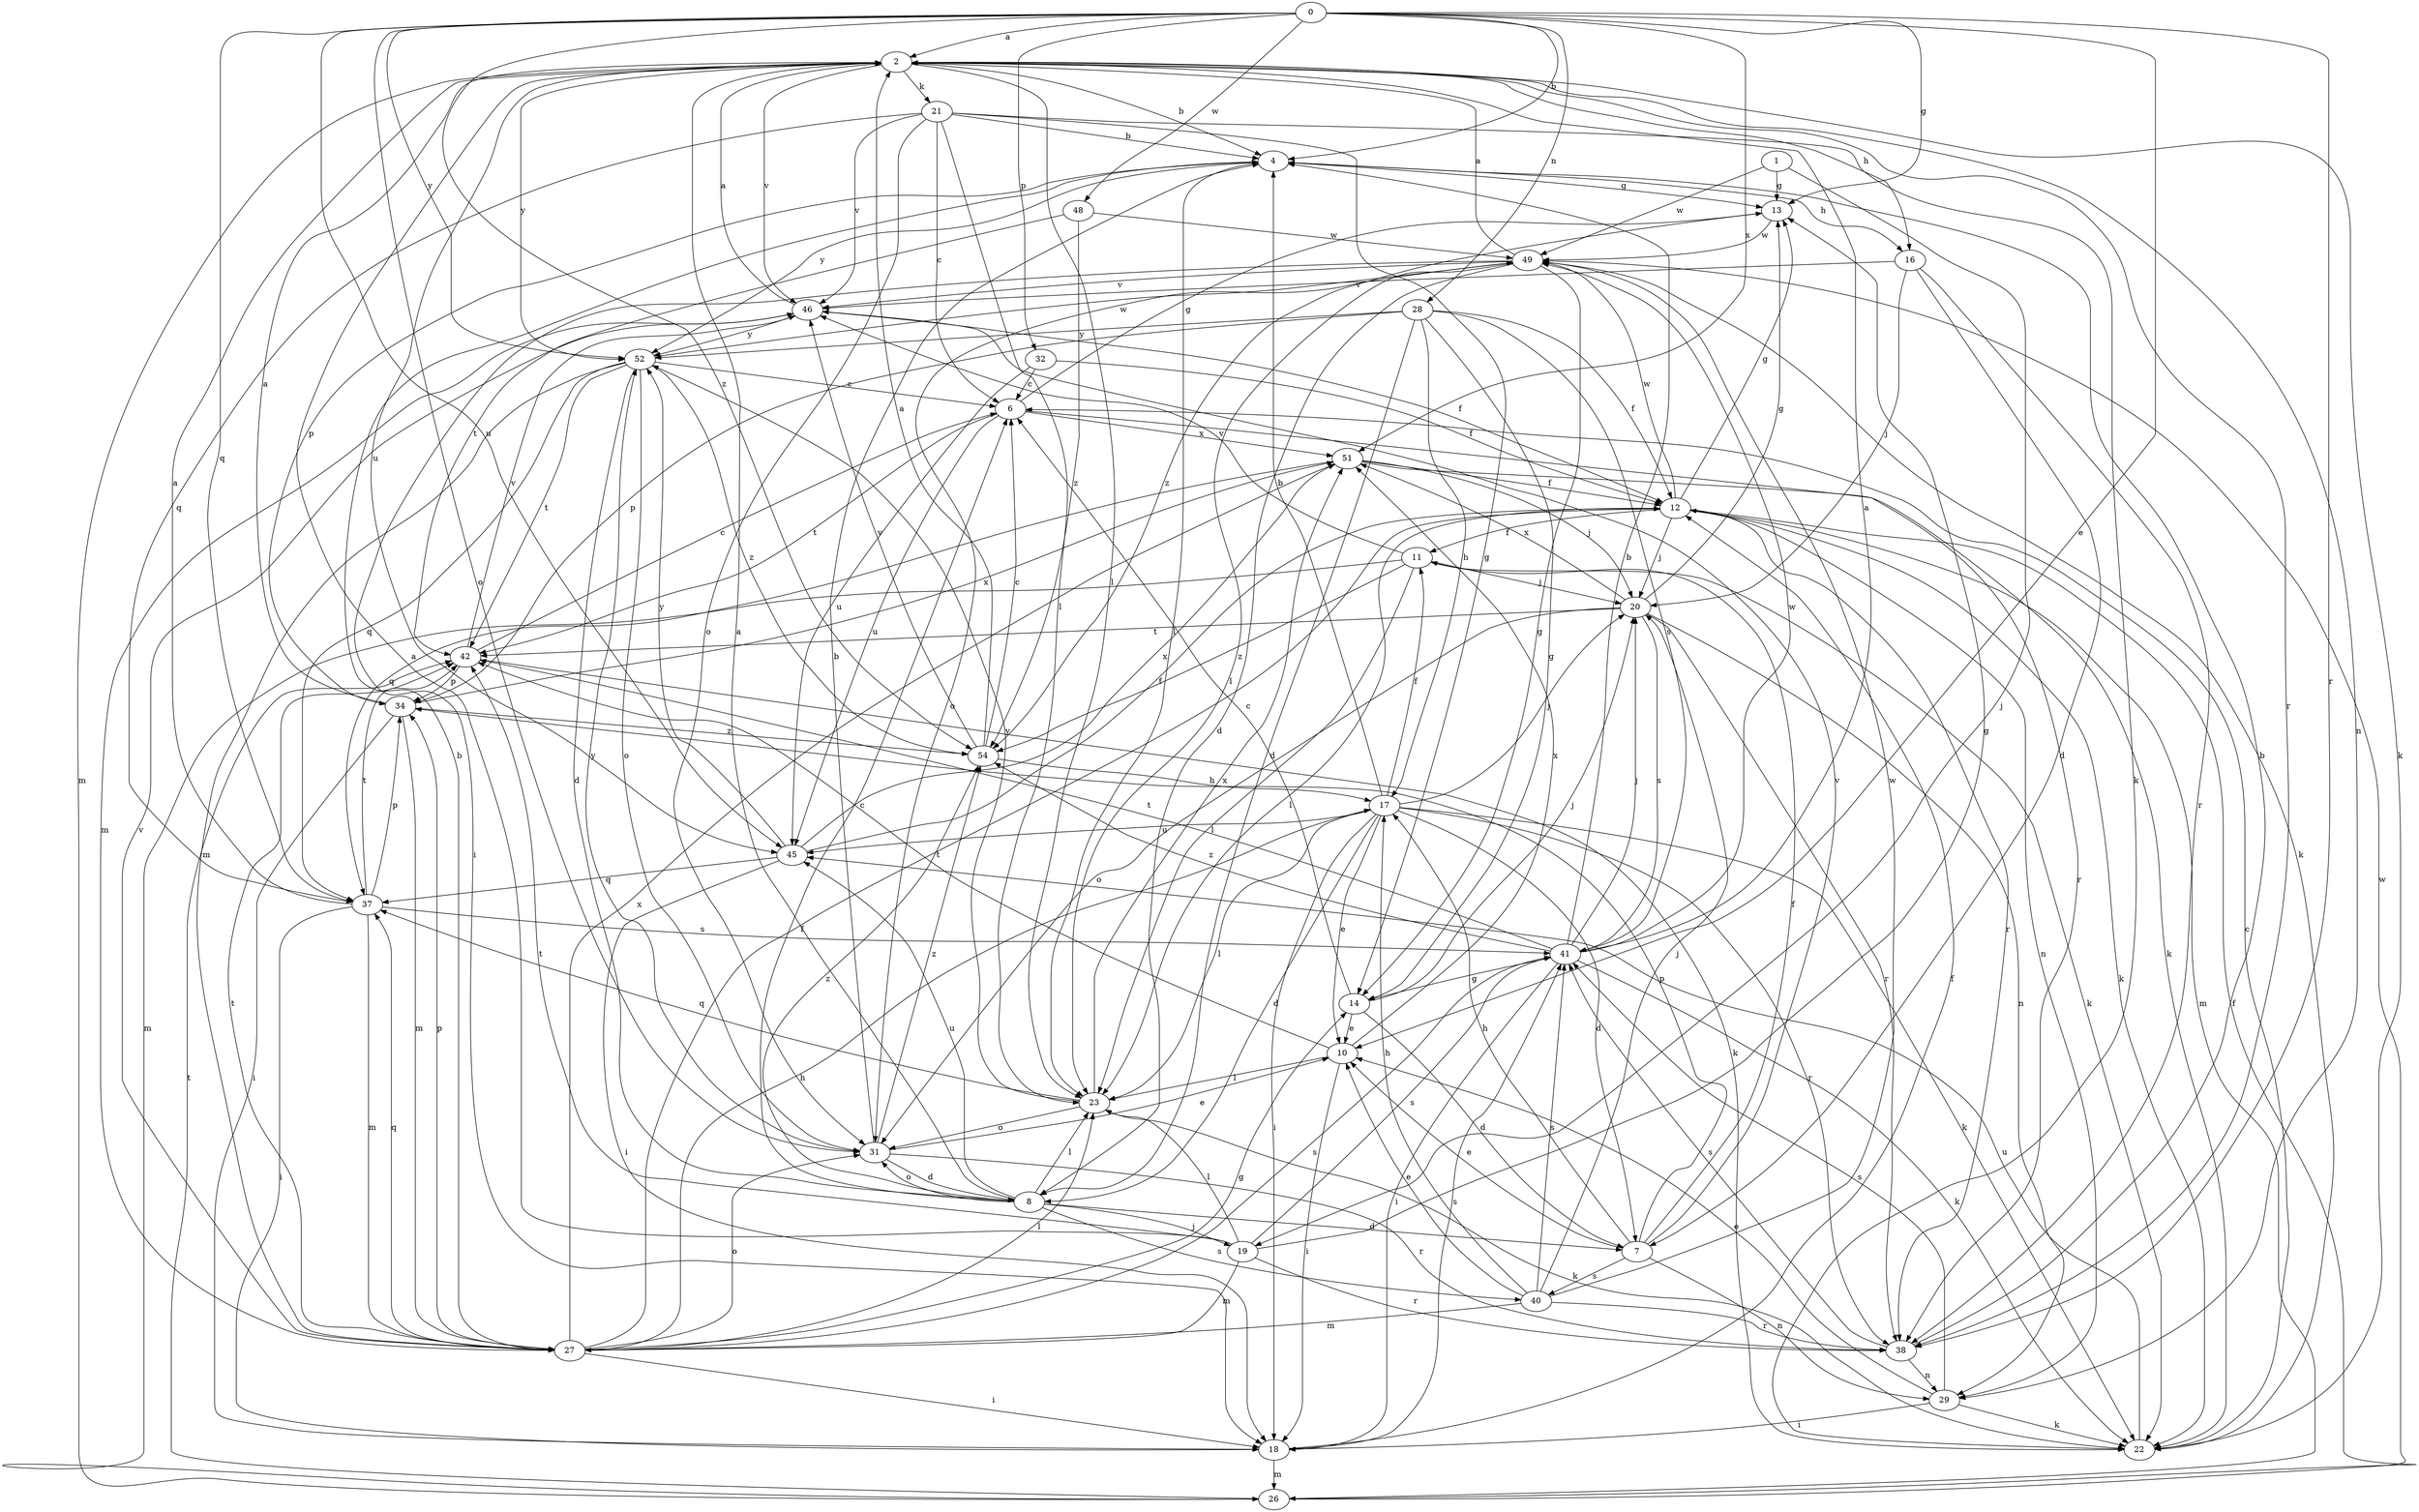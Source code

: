 strict digraph  {
0;
1;
2;
4;
6;
7;
8;
10;
11;
12;
13;
14;
16;
17;
18;
19;
20;
21;
22;
23;
26;
27;
28;
29;
31;
32;
34;
37;
38;
40;
41;
42;
45;
46;
48;
49;
51;
52;
54;
0 -> 2  [label=a];
0 -> 4  [label=b];
0 -> 10  [label=e];
0 -> 13  [label=g];
0 -> 28  [label=n];
0 -> 31  [label=o];
0 -> 32  [label=p];
0 -> 37  [label=q];
0 -> 38  [label=r];
0 -> 45  [label=u];
0 -> 48  [label=w];
0 -> 51  [label=x];
0 -> 52  [label=y];
0 -> 54  [label=z];
1 -> 13  [label=g];
1 -> 19  [label=j];
1 -> 49  [label=w];
2 -> 4  [label=b];
2 -> 16  [label=h];
2 -> 21  [label=k];
2 -> 22  [label=k];
2 -> 23  [label=l];
2 -> 26  [label=m];
2 -> 29  [label=n];
2 -> 38  [label=r];
2 -> 45  [label=u];
2 -> 46  [label=v];
2 -> 52  [label=y];
4 -> 13  [label=g];
4 -> 16  [label=h];
4 -> 23  [label=l];
4 -> 34  [label=p];
4 -> 52  [label=y];
6 -> 13  [label=g];
6 -> 38  [label=r];
6 -> 42  [label=t];
6 -> 45  [label=u];
6 -> 51  [label=x];
7 -> 10  [label=e];
7 -> 11  [label=f];
7 -> 17  [label=h];
7 -> 29  [label=n];
7 -> 34  [label=p];
7 -> 40  [label=s];
7 -> 46  [label=v];
8 -> 2  [label=a];
8 -> 6  [label=c];
8 -> 7  [label=d];
8 -> 19  [label=j];
8 -> 23  [label=l];
8 -> 31  [label=o];
8 -> 40  [label=s];
8 -> 45  [label=u];
8 -> 54  [label=z];
10 -> 18  [label=i];
10 -> 23  [label=l];
10 -> 42  [label=t];
10 -> 51  [label=x];
11 -> 20  [label=j];
11 -> 22  [label=k];
11 -> 23  [label=l];
11 -> 26  [label=m];
11 -> 46  [label=v];
11 -> 54  [label=z];
12 -> 11  [label=f];
12 -> 13  [label=g];
12 -> 20  [label=j];
12 -> 22  [label=k];
12 -> 23  [label=l];
12 -> 26  [label=m];
12 -> 29  [label=n];
12 -> 38  [label=r];
12 -> 49  [label=w];
13 -> 49  [label=w];
13 -> 54  [label=z];
14 -> 6  [label=c];
14 -> 7  [label=d];
14 -> 10  [label=e];
14 -> 20  [label=j];
16 -> 7  [label=d];
16 -> 20  [label=j];
16 -> 38  [label=r];
16 -> 46  [label=v];
17 -> 4  [label=b];
17 -> 7  [label=d];
17 -> 8  [label=d];
17 -> 10  [label=e];
17 -> 11  [label=f];
17 -> 18  [label=i];
17 -> 20  [label=j];
17 -> 22  [label=k];
17 -> 23  [label=l];
17 -> 38  [label=r];
17 -> 45  [label=u];
18 -> 12  [label=f];
18 -> 26  [label=m];
18 -> 41  [label=s];
19 -> 2  [label=a];
19 -> 13  [label=g];
19 -> 23  [label=l];
19 -> 27  [label=m];
19 -> 38  [label=r];
19 -> 41  [label=s];
19 -> 42  [label=t];
20 -> 13  [label=g];
20 -> 29  [label=n];
20 -> 31  [label=o];
20 -> 38  [label=r];
20 -> 41  [label=s];
20 -> 42  [label=t];
20 -> 51  [label=x];
21 -> 4  [label=b];
21 -> 6  [label=c];
21 -> 14  [label=g];
21 -> 22  [label=k];
21 -> 23  [label=l];
21 -> 31  [label=o];
21 -> 37  [label=q];
21 -> 46  [label=v];
22 -> 6  [label=c];
22 -> 45  [label=u];
23 -> 22  [label=k];
23 -> 31  [label=o];
23 -> 37  [label=q];
23 -> 51  [label=x];
23 -> 52  [label=y];
26 -> 12  [label=f];
26 -> 42  [label=t];
26 -> 49  [label=w];
27 -> 4  [label=b];
27 -> 12  [label=f];
27 -> 14  [label=g];
27 -> 17  [label=h];
27 -> 18  [label=i];
27 -> 23  [label=l];
27 -> 31  [label=o];
27 -> 34  [label=p];
27 -> 37  [label=q];
27 -> 41  [label=s];
27 -> 42  [label=t];
27 -> 46  [label=v];
27 -> 51  [label=x];
28 -> 8  [label=d];
28 -> 12  [label=f];
28 -> 14  [label=g];
28 -> 17  [label=h];
28 -> 34  [label=p];
28 -> 41  [label=s];
28 -> 52  [label=y];
29 -> 10  [label=e];
29 -> 18  [label=i];
29 -> 22  [label=k];
29 -> 41  [label=s];
31 -> 4  [label=b];
31 -> 8  [label=d];
31 -> 10  [label=e];
31 -> 38  [label=r];
31 -> 52  [label=y];
31 -> 54  [label=z];
32 -> 6  [label=c];
32 -> 12  [label=f];
32 -> 45  [label=u];
34 -> 2  [label=a];
34 -> 18  [label=i];
34 -> 27  [label=m];
34 -> 51  [label=x];
34 -> 54  [label=z];
37 -> 2  [label=a];
37 -> 18  [label=i];
37 -> 27  [label=m];
37 -> 34  [label=p];
37 -> 41  [label=s];
37 -> 42  [label=t];
38 -> 4  [label=b];
38 -> 29  [label=n];
38 -> 41  [label=s];
40 -> 10  [label=e];
40 -> 17  [label=h];
40 -> 20  [label=j];
40 -> 27  [label=m];
40 -> 38  [label=r];
40 -> 41  [label=s];
40 -> 49  [label=w];
41 -> 2  [label=a];
41 -> 4  [label=b];
41 -> 14  [label=g];
41 -> 18  [label=i];
41 -> 20  [label=j];
41 -> 22  [label=k];
41 -> 42  [label=t];
41 -> 49  [label=w];
41 -> 54  [label=z];
42 -> 6  [label=c];
42 -> 22  [label=k];
42 -> 34  [label=p];
42 -> 46  [label=v];
45 -> 12  [label=f];
45 -> 18  [label=i];
45 -> 37  [label=q];
45 -> 51  [label=x];
45 -> 52  [label=y];
46 -> 2  [label=a];
46 -> 12  [label=f];
46 -> 27  [label=m];
46 -> 52  [label=y];
48 -> 42  [label=t];
48 -> 49  [label=w];
48 -> 54  [label=z];
49 -> 2  [label=a];
49 -> 8  [label=d];
49 -> 14  [label=g];
49 -> 18  [label=i];
49 -> 22  [label=k];
49 -> 23  [label=l];
49 -> 31  [label=o];
49 -> 46  [label=v];
51 -> 12  [label=f];
51 -> 20  [label=j];
51 -> 22  [label=k];
51 -> 37  [label=q];
52 -> 6  [label=c];
52 -> 8  [label=d];
52 -> 27  [label=m];
52 -> 31  [label=o];
52 -> 37  [label=q];
52 -> 42  [label=t];
52 -> 49  [label=w];
52 -> 54  [label=z];
54 -> 2  [label=a];
54 -> 6  [label=c];
54 -> 17  [label=h];
54 -> 46  [label=v];
}
